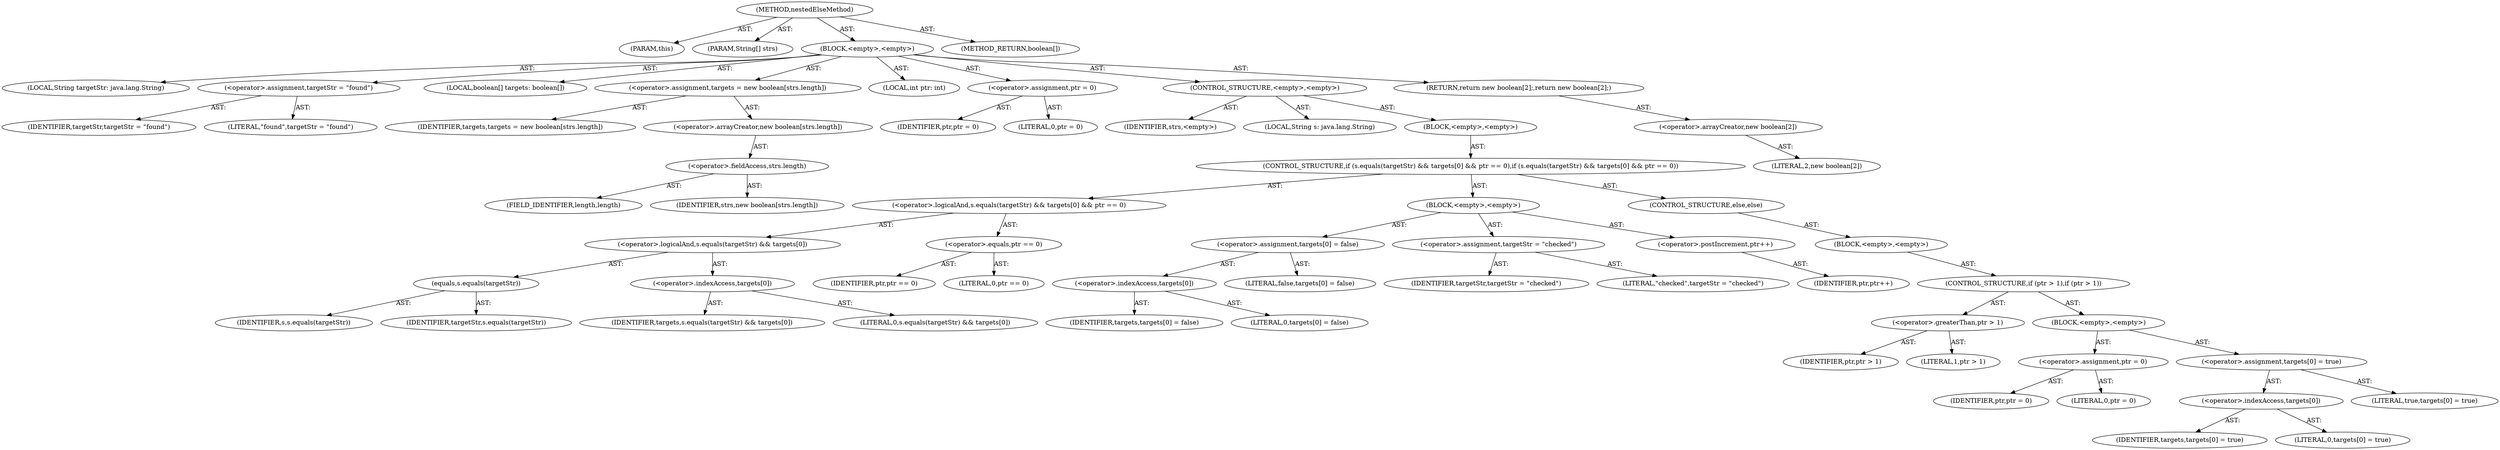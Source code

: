 digraph "nestedElseMethod" {  
"1000217" [label = "(METHOD,nestedElseMethod)" ]
"1000218" [label = "(PARAM,this)" ]
"1000219" [label = "(PARAM,String[] strs)" ]
"1000220" [label = "(BLOCK,<empty>,<empty>)" ]
"1000221" [label = "(LOCAL,String targetStr: java.lang.String)" ]
"1000222" [label = "(<operator>.assignment,targetStr = \"found\")" ]
"1000223" [label = "(IDENTIFIER,targetStr,targetStr = \"found\")" ]
"1000224" [label = "(LITERAL,\"found\",targetStr = \"found\")" ]
"1000225" [label = "(LOCAL,boolean[] targets: boolean[])" ]
"1000226" [label = "(<operator>.assignment,targets = new boolean[strs.length])" ]
"1000227" [label = "(IDENTIFIER,targets,targets = new boolean[strs.length])" ]
"1000228" [label = "(<operator>.arrayCreator,new boolean[strs.length])" ]
"1000229" [label = "(<operator>.fieldAccess,strs.length)" ]
"1000230" [label = "(FIELD_IDENTIFIER,length,length)" ]
"1000231" [label = "(IDENTIFIER,strs,new boolean[strs.length])" ]
"1000232" [label = "(LOCAL,int ptr: int)" ]
"1000233" [label = "(<operator>.assignment,ptr = 0)" ]
"1000234" [label = "(IDENTIFIER,ptr,ptr = 0)" ]
"1000235" [label = "(LITERAL,0,ptr = 0)" ]
"1000236" [label = "(CONTROL_STRUCTURE,<empty>,<empty>)" ]
"1000237" [label = "(IDENTIFIER,strs,<empty>)" ]
"1000238" [label = "(LOCAL,String s: java.lang.String)" ]
"1000239" [label = "(BLOCK,<empty>,<empty>)" ]
"1000240" [label = "(CONTROL_STRUCTURE,if (s.equals(targetStr) && targets[0] && ptr == 0),if (s.equals(targetStr) && targets[0] && ptr == 0))" ]
"1000241" [label = "(<operator>.logicalAnd,s.equals(targetStr) && targets[0] && ptr == 0)" ]
"1000242" [label = "(<operator>.logicalAnd,s.equals(targetStr) && targets[0])" ]
"1000243" [label = "(equals,s.equals(targetStr))" ]
"1000244" [label = "(IDENTIFIER,s,s.equals(targetStr))" ]
"1000245" [label = "(IDENTIFIER,targetStr,s.equals(targetStr))" ]
"1000246" [label = "(<operator>.indexAccess,targets[0])" ]
"1000247" [label = "(IDENTIFIER,targets,s.equals(targetStr) && targets[0])" ]
"1000248" [label = "(LITERAL,0,s.equals(targetStr) && targets[0])" ]
"1000249" [label = "(<operator>.equals,ptr == 0)" ]
"1000250" [label = "(IDENTIFIER,ptr,ptr == 0)" ]
"1000251" [label = "(LITERAL,0,ptr == 0)" ]
"1000252" [label = "(BLOCK,<empty>,<empty>)" ]
"1000253" [label = "(<operator>.assignment,targets[0] = false)" ]
"1000254" [label = "(<operator>.indexAccess,targets[0])" ]
"1000255" [label = "(IDENTIFIER,targets,targets[0] = false)" ]
"1000256" [label = "(LITERAL,0,targets[0] = false)" ]
"1000257" [label = "(LITERAL,false,targets[0] = false)" ]
"1000258" [label = "(<operator>.assignment,targetStr = \"checked\")" ]
"1000259" [label = "(IDENTIFIER,targetStr,targetStr = \"checked\")" ]
"1000260" [label = "(LITERAL,\"checked\",targetStr = \"checked\")" ]
"1000261" [label = "(<operator>.postIncrement,ptr++)" ]
"1000262" [label = "(IDENTIFIER,ptr,ptr++)" ]
"1000263" [label = "(CONTROL_STRUCTURE,else,else)" ]
"1000264" [label = "(BLOCK,<empty>,<empty>)" ]
"1000265" [label = "(CONTROL_STRUCTURE,if (ptr > 1),if (ptr > 1))" ]
"1000266" [label = "(<operator>.greaterThan,ptr > 1)" ]
"1000267" [label = "(IDENTIFIER,ptr,ptr > 1)" ]
"1000268" [label = "(LITERAL,1,ptr > 1)" ]
"1000269" [label = "(BLOCK,<empty>,<empty>)" ]
"1000270" [label = "(<operator>.assignment,ptr = 0)" ]
"1000271" [label = "(IDENTIFIER,ptr,ptr = 0)" ]
"1000272" [label = "(LITERAL,0,ptr = 0)" ]
"1000273" [label = "(<operator>.assignment,targets[0] = true)" ]
"1000274" [label = "(<operator>.indexAccess,targets[0])" ]
"1000275" [label = "(IDENTIFIER,targets,targets[0] = true)" ]
"1000276" [label = "(LITERAL,0,targets[0] = true)" ]
"1000277" [label = "(LITERAL,true,targets[0] = true)" ]
"1000278" [label = "(RETURN,return new boolean[2];,return new boolean[2];)" ]
"1000279" [label = "(<operator>.arrayCreator,new boolean[2])" ]
"1000280" [label = "(LITERAL,2,new boolean[2])" ]
"1000281" [label = "(METHOD_RETURN,boolean[])" ]
  "1000217" -> "1000218"  [ label = "AST: "] 
  "1000217" -> "1000219"  [ label = "AST: "] 
  "1000217" -> "1000220"  [ label = "AST: "] 
  "1000217" -> "1000281"  [ label = "AST: "] 
  "1000220" -> "1000221"  [ label = "AST: "] 
  "1000220" -> "1000222"  [ label = "AST: "] 
  "1000220" -> "1000225"  [ label = "AST: "] 
  "1000220" -> "1000226"  [ label = "AST: "] 
  "1000220" -> "1000232"  [ label = "AST: "] 
  "1000220" -> "1000233"  [ label = "AST: "] 
  "1000220" -> "1000236"  [ label = "AST: "] 
  "1000220" -> "1000278"  [ label = "AST: "] 
  "1000222" -> "1000223"  [ label = "AST: "] 
  "1000222" -> "1000224"  [ label = "AST: "] 
  "1000226" -> "1000227"  [ label = "AST: "] 
  "1000226" -> "1000228"  [ label = "AST: "] 
  "1000228" -> "1000229"  [ label = "AST: "] 
  "1000229" -> "1000231"  [ label = "AST: "] 
  "1000229" -> "1000230"  [ label = "AST: "] 
  "1000233" -> "1000234"  [ label = "AST: "] 
  "1000233" -> "1000235"  [ label = "AST: "] 
  "1000236" -> "1000237"  [ label = "AST: "] 
  "1000236" -> "1000238"  [ label = "AST: "] 
  "1000236" -> "1000239"  [ label = "AST: "] 
  "1000239" -> "1000240"  [ label = "AST: "] 
  "1000240" -> "1000241"  [ label = "AST: "] 
  "1000240" -> "1000252"  [ label = "AST: "] 
  "1000240" -> "1000263"  [ label = "AST: "] 
  "1000241" -> "1000242"  [ label = "AST: "] 
  "1000241" -> "1000249"  [ label = "AST: "] 
  "1000242" -> "1000243"  [ label = "AST: "] 
  "1000242" -> "1000246"  [ label = "AST: "] 
  "1000243" -> "1000244"  [ label = "AST: "] 
  "1000243" -> "1000245"  [ label = "AST: "] 
  "1000246" -> "1000247"  [ label = "AST: "] 
  "1000246" -> "1000248"  [ label = "AST: "] 
  "1000249" -> "1000250"  [ label = "AST: "] 
  "1000249" -> "1000251"  [ label = "AST: "] 
  "1000252" -> "1000253"  [ label = "AST: "] 
  "1000252" -> "1000258"  [ label = "AST: "] 
  "1000252" -> "1000261"  [ label = "AST: "] 
  "1000253" -> "1000254"  [ label = "AST: "] 
  "1000253" -> "1000257"  [ label = "AST: "] 
  "1000254" -> "1000255"  [ label = "AST: "] 
  "1000254" -> "1000256"  [ label = "AST: "] 
  "1000258" -> "1000259"  [ label = "AST: "] 
  "1000258" -> "1000260"  [ label = "AST: "] 
  "1000261" -> "1000262"  [ label = "AST: "] 
  "1000263" -> "1000264"  [ label = "AST: "] 
  "1000264" -> "1000265"  [ label = "AST: "] 
  "1000265" -> "1000266"  [ label = "AST: "] 
  "1000265" -> "1000269"  [ label = "AST: "] 
  "1000266" -> "1000267"  [ label = "AST: "] 
  "1000266" -> "1000268"  [ label = "AST: "] 
  "1000269" -> "1000270"  [ label = "AST: "] 
  "1000269" -> "1000273"  [ label = "AST: "] 
  "1000270" -> "1000271"  [ label = "AST: "] 
  "1000270" -> "1000272"  [ label = "AST: "] 
  "1000273" -> "1000274"  [ label = "AST: "] 
  "1000273" -> "1000277"  [ label = "AST: "] 
  "1000274" -> "1000275"  [ label = "AST: "] 
  "1000274" -> "1000276"  [ label = "AST: "] 
  "1000278" -> "1000279"  [ label = "AST: "] 
  "1000279" -> "1000280"  [ label = "AST: "] 
}
